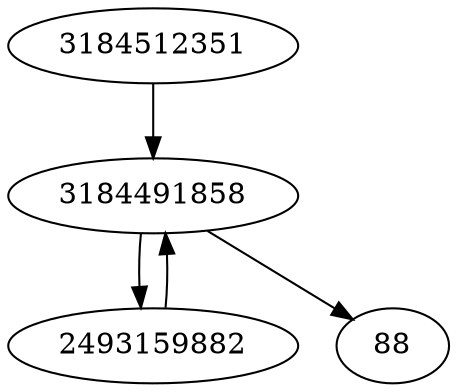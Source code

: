 strict digraph  {
88;
2493159882;
3184491858;
3184512351;
2493159882 -> 3184491858;
3184491858 -> 88;
3184491858 -> 2493159882;
3184512351 -> 3184491858;
}

